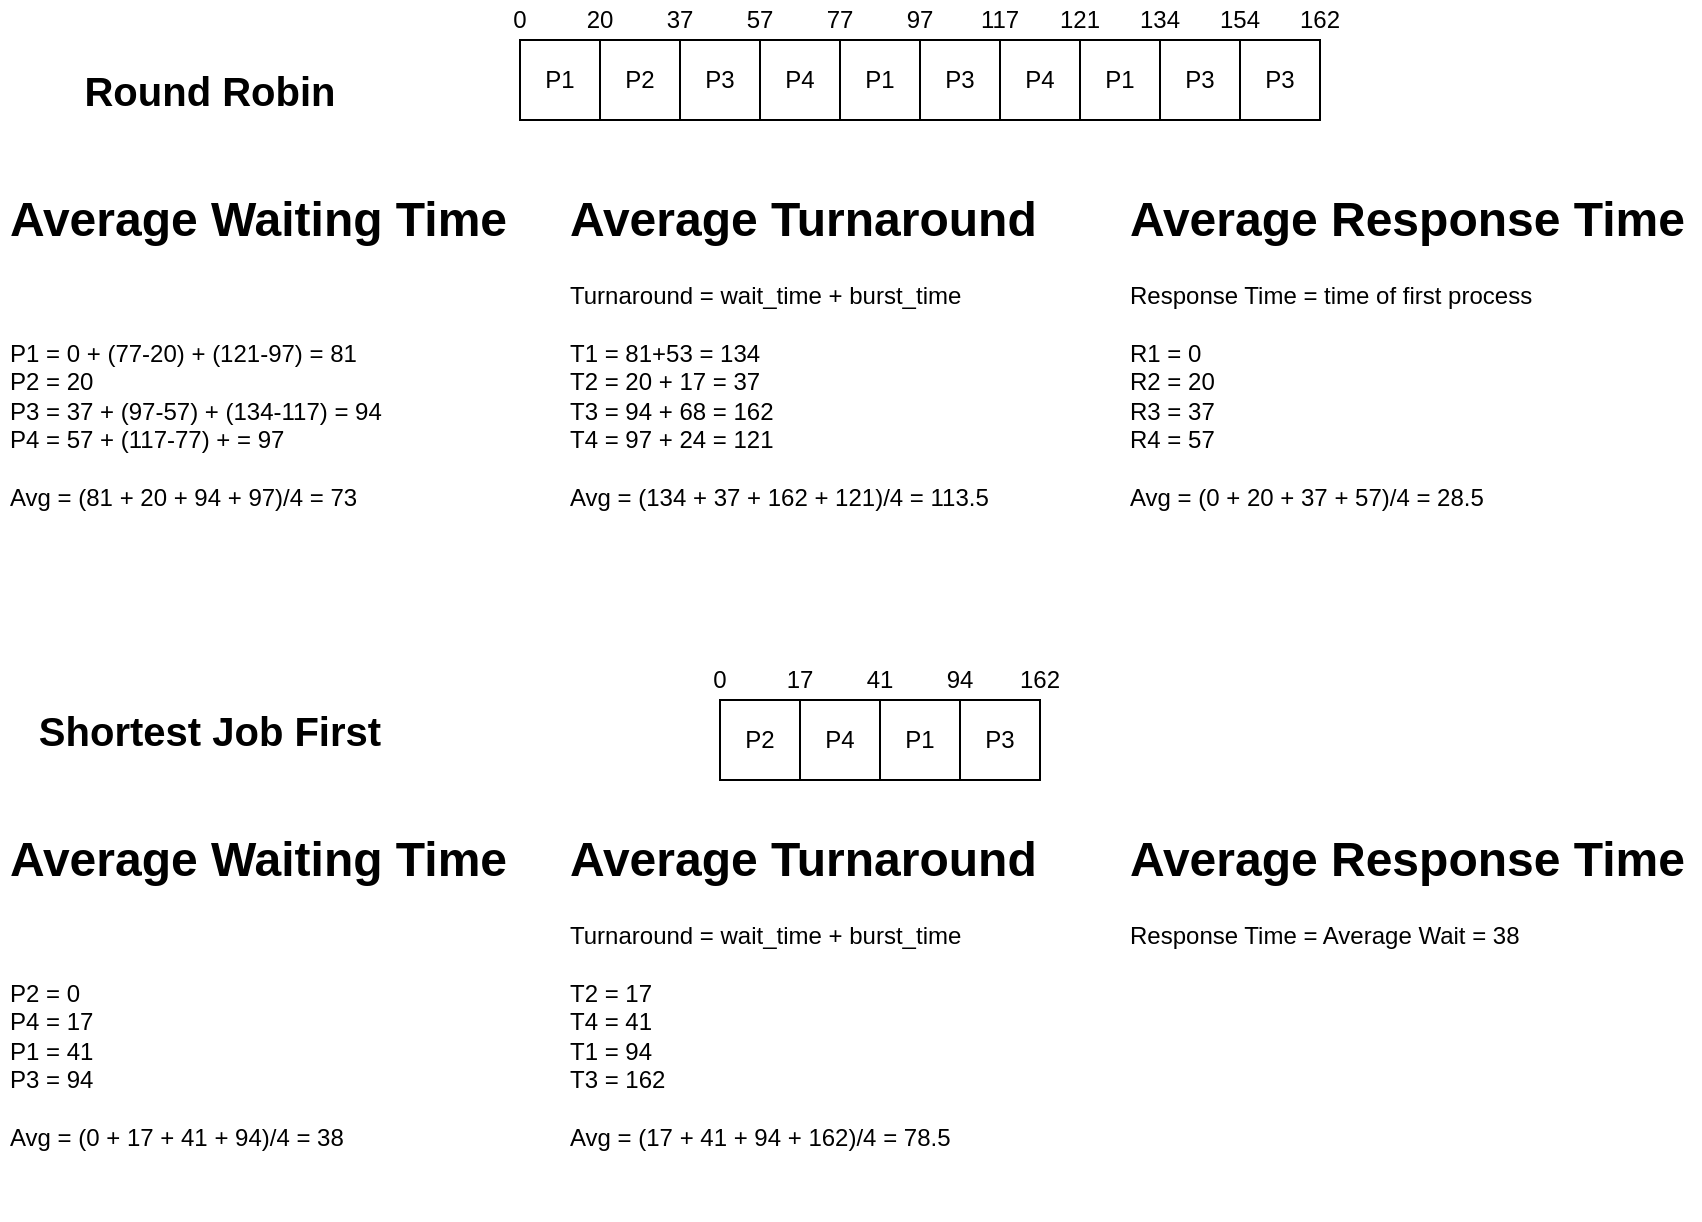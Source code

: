 <mxfile version="20.7.4" type="device"><diagram id="ThM02gdP6yDJafQ0CvoI" name="Page-1"><mxGraphModel dx="1434" dy="880" grid="1" gridSize="10" guides="1" tooltips="1" connect="1" arrows="1" fold="1" page="1" pageScale="1" pageWidth="850" pageHeight="1100" math="0" shadow="0"><root><mxCell id="0"/><mxCell id="1" parent="0"/><mxCell id="6Gw2cjYw42M6-00yND0Z-2" value="P1" style="rounded=0;whiteSpace=wrap;html=1;" vertex="1" parent="1"><mxGeometry x="260" y="50" width="40" height="40" as="geometry"/></mxCell><mxCell id="6Gw2cjYw42M6-00yND0Z-3" value="P2" style="rounded=0;whiteSpace=wrap;html=1;" vertex="1" parent="1"><mxGeometry x="300" y="50" width="40" height="40" as="geometry"/></mxCell><mxCell id="6Gw2cjYw42M6-00yND0Z-4" value="P3" style="rounded=0;whiteSpace=wrap;html=1;" vertex="1" parent="1"><mxGeometry x="340" y="50" width="40" height="40" as="geometry"/></mxCell><mxCell id="6Gw2cjYw42M6-00yND0Z-5" value="P4" style="rounded=0;whiteSpace=wrap;html=1;" vertex="1" parent="1"><mxGeometry x="380" y="50" width="40" height="40" as="geometry"/></mxCell><mxCell id="6Gw2cjYw42M6-00yND0Z-6" value="0" style="text;html=1;strokeColor=none;fillColor=none;align=center;verticalAlign=middle;whiteSpace=wrap;rounded=0;" vertex="1" parent="1"><mxGeometry x="250" y="30" width="20" height="20" as="geometry"/></mxCell><mxCell id="6Gw2cjYw42M6-00yND0Z-7" value="20" style="text;html=1;strokeColor=none;fillColor=none;align=center;verticalAlign=middle;whiteSpace=wrap;rounded=0;" vertex="1" parent="1"><mxGeometry x="290" y="30" width="20" height="20" as="geometry"/></mxCell><mxCell id="6Gw2cjYw42M6-00yND0Z-8" value="37" style="text;html=1;strokeColor=none;fillColor=none;align=center;verticalAlign=middle;whiteSpace=wrap;rounded=0;" vertex="1" parent="1"><mxGeometry x="330" y="30" width="20" height="20" as="geometry"/></mxCell><mxCell id="6Gw2cjYw42M6-00yND0Z-9" value="57" style="text;html=1;strokeColor=none;fillColor=none;align=center;verticalAlign=middle;whiteSpace=wrap;rounded=0;" vertex="1" parent="1"><mxGeometry x="370" y="30" width="20" height="20" as="geometry"/></mxCell><mxCell id="6Gw2cjYw42M6-00yND0Z-10" value="77" style="text;html=1;strokeColor=none;fillColor=none;align=center;verticalAlign=middle;whiteSpace=wrap;rounded=0;" vertex="1" parent="1"><mxGeometry x="410" y="30" width="20" height="20" as="geometry"/></mxCell><mxCell id="6Gw2cjYw42M6-00yND0Z-11" value="P1" style="rounded=0;whiteSpace=wrap;html=1;" vertex="1" parent="1"><mxGeometry x="420" y="50" width="40" height="40" as="geometry"/></mxCell><mxCell id="6Gw2cjYw42M6-00yND0Z-12" value="P3" style="rounded=0;whiteSpace=wrap;html=1;" vertex="1" parent="1"><mxGeometry x="460" y="50" width="40" height="40" as="geometry"/></mxCell><mxCell id="6Gw2cjYw42M6-00yND0Z-13" value="P4" style="rounded=0;whiteSpace=wrap;html=1;" vertex="1" parent="1"><mxGeometry x="500" y="50" width="40" height="40" as="geometry"/></mxCell><mxCell id="6Gw2cjYw42M6-00yND0Z-14" value="P1" style="rounded=0;whiteSpace=wrap;html=1;" vertex="1" parent="1"><mxGeometry x="540" y="50" width="40" height="40" as="geometry"/></mxCell><mxCell id="6Gw2cjYw42M6-00yND0Z-16" value="97" style="text;html=1;strokeColor=none;fillColor=none;align=center;verticalAlign=middle;whiteSpace=wrap;rounded=0;" vertex="1" parent="1"><mxGeometry x="450" y="30" width="20" height="20" as="geometry"/></mxCell><mxCell id="6Gw2cjYw42M6-00yND0Z-17" value="117" style="text;html=1;strokeColor=none;fillColor=none;align=center;verticalAlign=middle;whiteSpace=wrap;rounded=0;" vertex="1" parent="1"><mxGeometry x="490" y="30" width="20" height="20" as="geometry"/></mxCell><mxCell id="6Gw2cjYw42M6-00yND0Z-18" value="121" style="text;html=1;strokeColor=none;fillColor=none;align=center;verticalAlign=middle;whiteSpace=wrap;rounded=0;" vertex="1" parent="1"><mxGeometry x="530" y="30" width="20" height="20" as="geometry"/></mxCell><mxCell id="6Gw2cjYw42M6-00yND0Z-19" value="134" style="text;html=1;strokeColor=none;fillColor=none;align=center;verticalAlign=middle;whiteSpace=wrap;rounded=0;" vertex="1" parent="1"><mxGeometry x="570" y="30" width="20" height="20" as="geometry"/></mxCell><mxCell id="6Gw2cjYw42M6-00yND0Z-20" value="P3" style="rounded=0;whiteSpace=wrap;html=1;" vertex="1" parent="1"><mxGeometry x="580" y="50" width="40" height="40" as="geometry"/></mxCell><mxCell id="6Gw2cjYw42M6-00yND0Z-21" value="P3" style="rounded=0;whiteSpace=wrap;html=1;" vertex="1" parent="1"><mxGeometry x="620" y="50" width="40" height="40" as="geometry"/></mxCell><mxCell id="6Gw2cjYw42M6-00yND0Z-24" value="154" style="text;html=1;strokeColor=none;fillColor=none;align=center;verticalAlign=middle;whiteSpace=wrap;rounded=0;" vertex="1" parent="1"><mxGeometry x="610" y="30" width="20" height="20" as="geometry"/></mxCell><mxCell id="6Gw2cjYw42M6-00yND0Z-25" value="162" style="text;html=1;strokeColor=none;fillColor=none;align=center;verticalAlign=middle;whiteSpace=wrap;rounded=0;" vertex="1" parent="1"><mxGeometry x="650" y="30" width="20" height="20" as="geometry"/></mxCell><mxCell id="6Gw2cjYw42M6-00yND0Z-28" value="&lt;h1&gt;Average Waiting Time&lt;/h1&gt;&lt;div&gt;&lt;div&gt;&lt;br&gt;&lt;/div&gt;&lt;div&gt;&lt;br&gt;&lt;/div&gt;&lt;div&gt;P1 = 0 + (77-20) + (121-97) = 81&lt;/div&gt;&lt;div&gt;P2 = 20&lt;/div&gt;&lt;div&gt;P3 = 37 + (97-57) + (134-117) = 94&lt;/div&gt;&lt;div&gt;P4 = 57 + (117-77) + = 97&lt;/div&gt;&lt;div&gt;&lt;br&gt;&lt;/div&gt;&lt;div&gt;Avg = (81 + 20 + 94 + 97)/4 = 73&lt;/div&gt;&lt;/div&gt;" style="text;html=1;strokeColor=none;fillColor=none;spacing=5;spacingTop=-20;whiteSpace=wrap;overflow=hidden;rounded=0;" vertex="1" parent="1"><mxGeometry y="120" width="280" height="200" as="geometry"/></mxCell><mxCell id="6Gw2cjYw42M6-00yND0Z-29" value="&lt;h1&gt;Average Turnaround&lt;/h1&gt;&lt;div&gt;Turnaround = wait_time + burst_time&lt;/div&gt;&lt;div&gt;&lt;br&gt;&lt;/div&gt;&lt;div&gt;T1 = 81+53 = 134&lt;/div&gt;&lt;div&gt;T2 = 20 + 17 = 37&lt;/div&gt;&lt;div&gt;T3 = 94 + 68 = 162&lt;/div&gt;&lt;div&gt;T4 = 97 + 24 = 121&lt;/div&gt;&lt;div&gt;&lt;br&gt;&lt;/div&gt;&lt;div&gt;Avg = (134 + 37 + 162 + 121)/4 = 113.5&lt;/div&gt;" style="text;html=1;strokeColor=none;fillColor=none;spacing=5;spacingTop=-20;whiteSpace=wrap;overflow=hidden;rounded=0;" vertex="1" parent="1"><mxGeometry x="280" y="120" width="280" height="200" as="geometry"/></mxCell><mxCell id="6Gw2cjYw42M6-00yND0Z-30" value="&lt;h1&gt;Average Response Time&lt;/h1&gt;&lt;div&gt;Response Time = time of first process&lt;/div&gt;&lt;div&gt;&lt;br&gt;&lt;/div&gt;&lt;div&gt;R1 = 0&lt;/div&gt;&lt;div&gt;R2 = 20&lt;/div&gt;&lt;div&gt;R3 = 37&lt;/div&gt;&lt;div&gt;R4 = 57&lt;/div&gt;&lt;div&gt;&lt;br&gt;&lt;/div&gt;&lt;div&gt;Avg = (0 + 20 + 37 + 57)/4 = 28.5&lt;/div&gt;" style="text;html=1;strokeColor=none;fillColor=none;spacing=5;spacingTop=-20;whiteSpace=wrap;overflow=hidden;rounded=0;" vertex="1" parent="1"><mxGeometry x="560" y="120" width="290" height="200" as="geometry"/></mxCell><mxCell id="6Gw2cjYw42M6-00yND0Z-31" value="Round Robin" style="text;html=1;strokeColor=none;fillColor=none;align=center;verticalAlign=middle;whiteSpace=wrap;rounded=0;fontStyle=1;fontSize=20;" vertex="1" parent="1"><mxGeometry y="40" width="210" height="70" as="geometry"/></mxCell><mxCell id="6Gw2cjYw42M6-00yND0Z-57" value="P2" style="rounded=0;whiteSpace=wrap;html=1;" vertex="1" parent="1"><mxGeometry x="360" y="380" width="40" height="40" as="geometry"/></mxCell><mxCell id="6Gw2cjYw42M6-00yND0Z-58" value="P4" style="rounded=0;whiteSpace=wrap;html=1;" vertex="1" parent="1"><mxGeometry x="400" y="380" width="40" height="40" as="geometry"/></mxCell><mxCell id="6Gw2cjYw42M6-00yND0Z-59" value="P1" style="rounded=0;whiteSpace=wrap;html=1;" vertex="1" parent="1"><mxGeometry x="440" y="380" width="40" height="40" as="geometry"/></mxCell><mxCell id="6Gw2cjYw42M6-00yND0Z-60" value="P3" style="rounded=0;whiteSpace=wrap;html=1;" vertex="1" parent="1"><mxGeometry x="480" y="380" width="40" height="40" as="geometry"/></mxCell><mxCell id="6Gw2cjYw42M6-00yND0Z-61" value="0" style="text;html=1;strokeColor=none;fillColor=none;align=center;verticalAlign=middle;whiteSpace=wrap;rounded=0;" vertex="1" parent="1"><mxGeometry x="350" y="360" width="20" height="20" as="geometry"/></mxCell><mxCell id="6Gw2cjYw42M6-00yND0Z-62" value="17" style="text;html=1;strokeColor=none;fillColor=none;align=center;verticalAlign=middle;whiteSpace=wrap;rounded=0;" vertex="1" parent="1"><mxGeometry x="390" y="360" width="20" height="20" as="geometry"/></mxCell><mxCell id="6Gw2cjYw42M6-00yND0Z-63" value="41" style="text;html=1;strokeColor=none;fillColor=none;align=center;verticalAlign=middle;whiteSpace=wrap;rounded=0;" vertex="1" parent="1"><mxGeometry x="430" y="360" width="20" height="20" as="geometry"/></mxCell><mxCell id="6Gw2cjYw42M6-00yND0Z-64" value="94" style="text;html=1;strokeColor=none;fillColor=none;align=center;verticalAlign=middle;whiteSpace=wrap;rounded=0;" vertex="1" parent="1"><mxGeometry x="470" y="360" width="20" height="20" as="geometry"/></mxCell><mxCell id="6Gw2cjYw42M6-00yND0Z-65" value="162" style="text;html=1;strokeColor=none;fillColor=none;align=center;verticalAlign=middle;whiteSpace=wrap;rounded=0;" vertex="1" parent="1"><mxGeometry x="510" y="360" width="20" height="20" as="geometry"/></mxCell><mxCell id="6Gw2cjYw42M6-00yND0Z-78" value="&lt;h1&gt;Average Waiting Time&lt;/h1&gt;&lt;div&gt;&lt;div&gt;&lt;br&gt;&lt;/div&gt;&lt;div&gt;&lt;br&gt;&lt;/div&gt;&lt;div&gt;P2 = 0&lt;/div&gt;&lt;div&gt;P4 = 17&lt;/div&gt;&lt;div&gt;P1 = 41&lt;/div&gt;&lt;div&gt;P3 = 94&lt;/div&gt;&lt;div&gt;&lt;br&gt;&lt;/div&gt;&lt;div&gt;Avg = (0 + 17 + 41 + 94)/4 = 38&lt;/div&gt;&lt;/div&gt;" style="text;html=1;strokeColor=none;fillColor=none;spacing=5;spacingTop=-20;whiteSpace=wrap;overflow=hidden;rounded=0;" vertex="1" parent="1"><mxGeometry y="440" width="280" height="200" as="geometry"/></mxCell><mxCell id="6Gw2cjYw42M6-00yND0Z-79" value="&lt;h1&gt;Average Turnaround&lt;/h1&gt;&lt;div&gt;Turnaround = wait_time + burst_time&lt;/div&gt;&lt;div&gt;&lt;br&gt;&lt;/div&gt;&lt;div&gt;T2 = 17&lt;/div&gt;&lt;div&gt;T4 = 41&lt;/div&gt;&lt;div&gt;T1 = 94&lt;/div&gt;&lt;div&gt;T3 = 162&lt;/div&gt;&lt;div&gt;&lt;br&gt;&lt;/div&gt;&lt;div&gt;Avg = (17 + 41 + 94 + 162)/4 = 78.5&lt;/div&gt;" style="text;html=1;strokeColor=none;fillColor=none;spacing=5;spacingTop=-20;whiteSpace=wrap;overflow=hidden;rounded=0;" vertex="1" parent="1"><mxGeometry x="280" y="440" width="280" height="200" as="geometry"/></mxCell><mxCell id="6Gw2cjYw42M6-00yND0Z-80" value="&lt;h1&gt;Average Response Time&lt;/h1&gt;&lt;div&gt;Response Time = Average Wait = 38&lt;/div&gt;" style="text;html=1;strokeColor=none;fillColor=none;spacing=5;spacingTop=-20;whiteSpace=wrap;overflow=hidden;rounded=0;" vertex="1" parent="1"><mxGeometry x="560" y="440" width="290" height="200" as="geometry"/></mxCell><mxCell id="6Gw2cjYw42M6-00yND0Z-81" value="Shortest Job First" style="text;html=1;strokeColor=none;fillColor=none;align=center;verticalAlign=middle;whiteSpace=wrap;rounded=0;fontStyle=1;fontSize=20;" vertex="1" parent="1"><mxGeometry y="360" width="210" height="70" as="geometry"/></mxCell></root></mxGraphModel></diagram></mxfile>